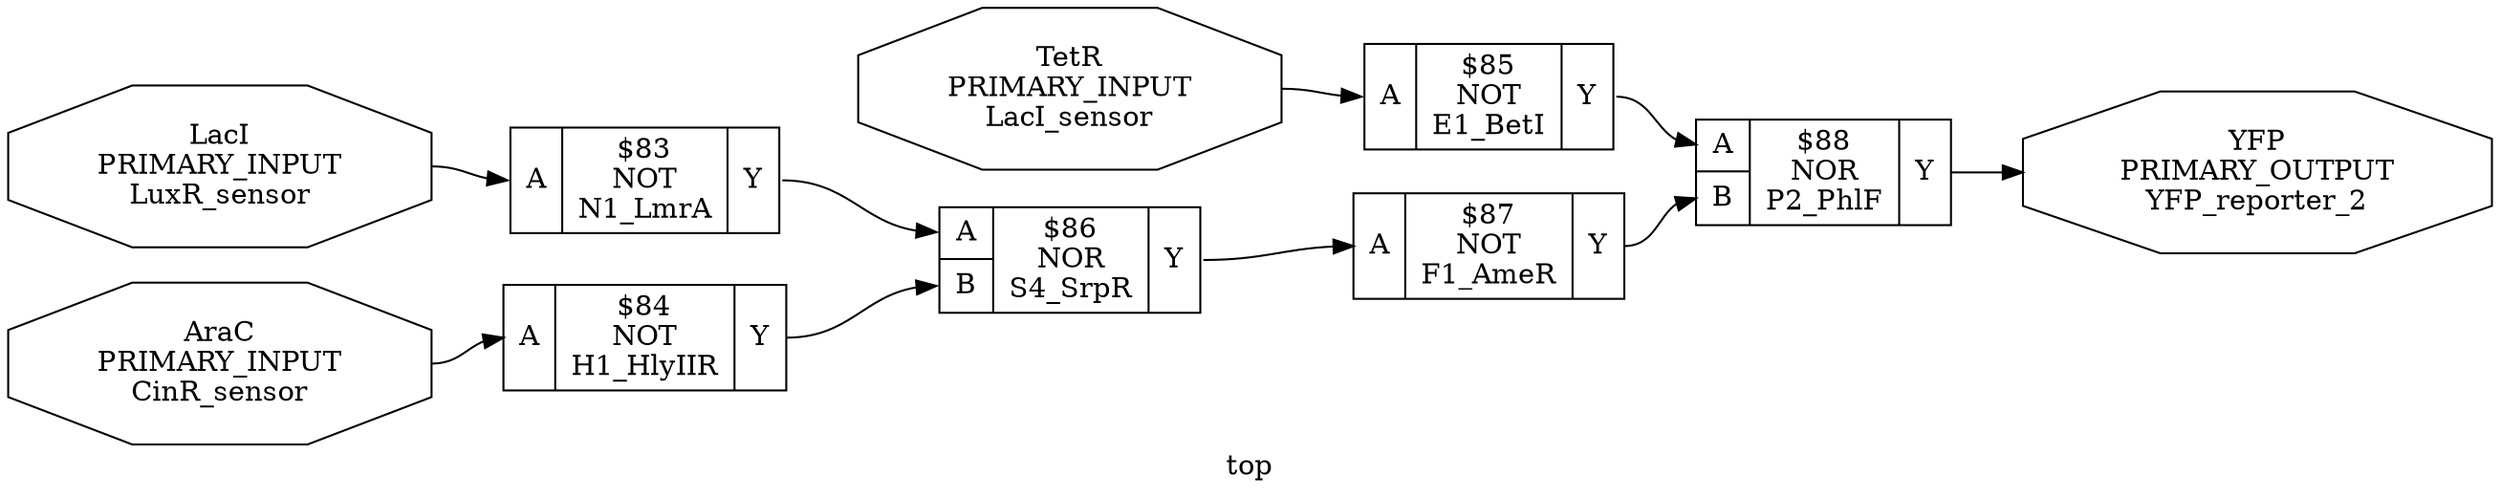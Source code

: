 digraph "top" {
label="top";
rankdir="LR";
remincross=true;
n6 [ shape=octagon, label="AraC\nPRIMARY_INPUT\nCinR_sensor", fontcolor="black" ];
n7 [ shape=octagon, label="LacI\nPRIMARY_INPUT\nLuxR_sensor", fontcolor="black" ];
n8 [ shape=octagon, label="TetR\nPRIMARY_INPUT\nLacI_sensor", fontcolor="black" ];
n9 [ shape=octagon, label="YFP\nPRIMARY_OUTPUT\nYFP_reporter_2", fontcolor="black" ];
c12 [ shape=record, label="{{<p10> A}|$83\nNOT\nN1_LmrA|{<p11> Y}}",  ];
c13 [ shape=record, label="{{<p10> A}|$84\nNOT\nH1_HlyIIR|{<p11> Y}}",  ];
c14 [ shape=record, label="{{<p10> A}|$85\nNOT\nE1_BetI|{<p11> Y}}",  ];
c16 [ shape=record, label="{{<p10> A|<p15> B}|$86\nNOR\nS4_SrpR|{<p11> Y}}",  ];
c17 [ shape=record, label="{{<p10> A}|$87\nNOT\nF1_AmeR|{<p11> Y}}",  ];
c18 [ shape=record, label="{{<p10> A|<p15> B}|$88\nNOR\nP2_PhlF|{<p11> Y}}",  ];
c12:p11:e -> c16:p10:w [color="black", fontcolor="black", label=""];
c13:p11:e -> c16:p15:w [color="black", fontcolor="black", label=""];
c14:p11:e -> c18:p10:w [color="black", fontcolor="black", label=""];
c16:p11:e -> c17:p10:w [color="black", fontcolor="black", label=""];
c17:p11:e -> c18:p15:w [color="black", fontcolor="black", label=""];
n6:e -> c13:p10:w [color="black", fontcolor="black", label=""];
n7:e -> c12:p10:w [color="black", fontcolor="black", label=""];
n8:e -> c14:p10:w [color="black", fontcolor="black", label=""];
c18:p11:e -> n9:w [color="black", fontcolor="black", label=""];
}
